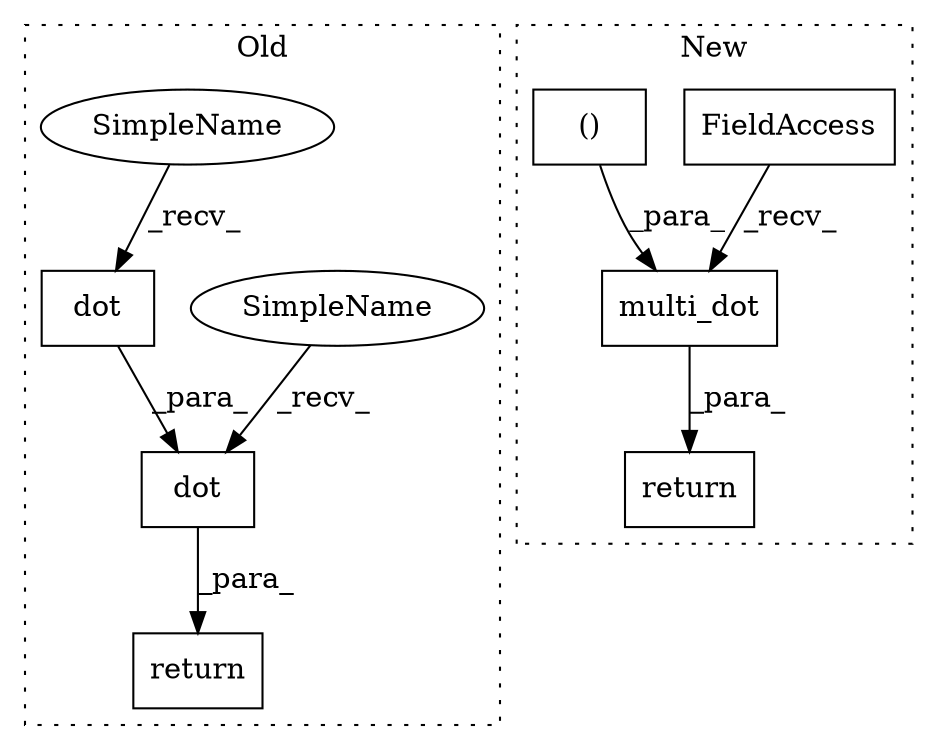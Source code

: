 digraph G {
subgraph cluster0 {
1 [label="return" a="41" s="4889" l="7" shape="box"];
3 [label="dot" a="32" s="4902,4924" l="4,1" shape="box"];
4 [label="dot" a="32" s="4915,4923" l="4,1" shape="box"];
8 [label="SimpleName" a="42" s="4896" l="5" shape="ellipse"];
9 [label="SimpleName" a="42" s="4909" l="5" shape="ellipse"];
label = "Old";
style="dotted";
}
subgraph cluster1 {
2 [label="multi_dot" a="32" s="4974,5022" l="17,2" shape="box"];
5 [label="FieldAccess" a="22" s="4961" l="12" shape="box"];
6 [label="return" a="41" s="4954" l="7" shape="box"];
7 [label="()" a="106" s="4991" l="31" shape="box"];
label = "New";
style="dotted";
}
2 -> 6 [label="_para_"];
3 -> 1 [label="_para_"];
4 -> 3 [label="_para_"];
5 -> 2 [label="_recv_"];
7 -> 2 [label="_para_"];
8 -> 3 [label="_recv_"];
9 -> 4 [label="_recv_"];
}